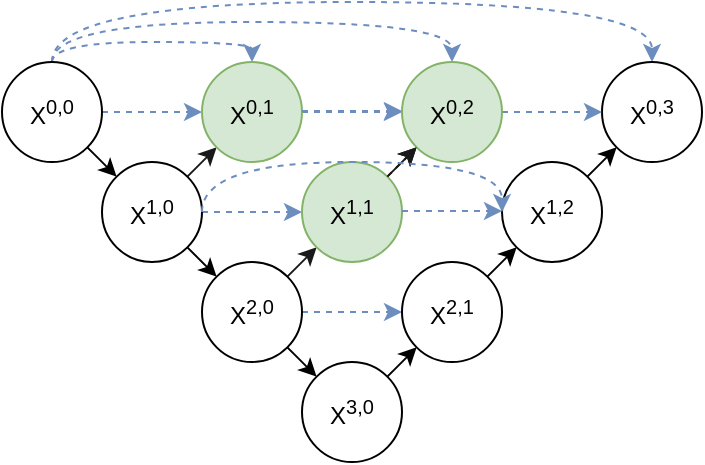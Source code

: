 <mxfile version="12.8.8" type="github">
  <diagram id="A1M14UMs0x3FmAMATQVp" name="第 1 页">
    <mxGraphModel dx="1038" dy="617" grid="1" gridSize="10" guides="1" tooltips="1" connect="1" arrows="1" fold="1" page="1" pageScale="1" pageWidth="827" pageHeight="1169" math="1" shadow="0">
      <root>
        <mxCell id="0" />
        <mxCell id="1" parent="0" />
        <mxCell id="SwjqRacwEZwQFt1Zl2ub-13" style="rounded=0;orthogonalLoop=1;jettySize=auto;html=1;exitX=1;exitY=1;exitDx=0;exitDy=0;entryX=0;entryY=0;entryDx=0;entryDy=0;" parent="1" source="SwjqRacwEZwQFt1Zl2ub-1" target="SwjqRacwEZwQFt1Zl2ub-3" edge="1">
          <mxGeometry relative="1" as="geometry" />
        </mxCell>
        <mxCell id="SwjqRacwEZwQFt1Zl2ub-26" style="edgeStyle=none;rounded=0;orthogonalLoop=1;jettySize=auto;html=1;exitX=1;exitY=0.5;exitDx=0;exitDy=0;entryX=0;entryY=0.5;entryDx=0;entryDy=0;dashed=1;fillColor=#dae8fc;strokeColor=#6c8ebf;" parent="1" source="SwjqRacwEZwQFt1Zl2ub-1" target="SwjqRacwEZwQFt1Zl2ub-19" edge="1">
          <mxGeometry relative="1" as="geometry" />
        </mxCell>
        <mxCell id="1mNwVP0OkeCZfZ_Qu2B7-6" style="edgeStyle=orthogonalEdgeStyle;rounded=0;orthogonalLoop=1;jettySize=auto;html=1;exitX=0.5;exitY=0;exitDx=0;exitDy=0;entryX=0.5;entryY=0;entryDx=0;entryDy=0;strokeColor=#6c8ebf;curved=1;fillColor=#dae8fc;dashed=1;" edge="1" parent="1" source="SwjqRacwEZwQFt1Zl2ub-1" target="SwjqRacwEZwQFt1Zl2ub-19">
          <mxGeometry relative="1" as="geometry">
            <Array as="points">
              <mxPoint x="105" y="90" />
              <mxPoint x="205" y="90" />
            </Array>
          </mxGeometry>
        </mxCell>
        <mxCell id="1mNwVP0OkeCZfZ_Qu2B7-7" style="edgeStyle=orthogonalEdgeStyle;curved=1;rounded=0;orthogonalLoop=1;jettySize=auto;html=1;exitX=0.5;exitY=0;exitDx=0;exitDy=0;entryX=0.5;entryY=0;entryDx=0;entryDy=0;dashed=1;strokeColor=#6c8ebf;fillColor=#dae8fc;" edge="1" parent="1" source="SwjqRacwEZwQFt1Zl2ub-1" target="SwjqRacwEZwQFt1Zl2ub-20">
          <mxGeometry relative="1" as="geometry">
            <Array as="points">
              <mxPoint x="105" y="80" />
              <mxPoint x="305" y="80" />
            </Array>
          </mxGeometry>
        </mxCell>
        <mxCell id="1mNwVP0OkeCZfZ_Qu2B7-8" style="edgeStyle=orthogonalEdgeStyle;curved=1;rounded=0;orthogonalLoop=1;jettySize=auto;html=1;exitX=0.5;exitY=0;exitDx=0;exitDy=0;entryX=0.5;entryY=0;entryDx=0;entryDy=0;dashed=1;strokeColor=#6c8ebf;fillColor=#dae8fc;" edge="1" parent="1" source="SwjqRacwEZwQFt1Zl2ub-1" target="SwjqRacwEZwQFt1Zl2ub-8">
          <mxGeometry relative="1" as="geometry">
            <Array as="points">
              <mxPoint x="105" y="70" />
              <mxPoint x="405" y="70" />
            </Array>
          </mxGeometry>
        </mxCell>
        <mxCell id="SwjqRacwEZwQFt1Zl2ub-1" value="X&lt;sup&gt;0,0&lt;/sup&gt;" style="ellipse;whiteSpace=wrap;html=1;" parent="1" vertex="1">
          <mxGeometry x="80" y="100" width="50" height="50" as="geometry" />
        </mxCell>
        <mxCell id="SwjqRacwEZwQFt1Zl2ub-14" style="edgeStyle=none;rounded=0;orthogonalLoop=1;jettySize=auto;html=1;exitX=1;exitY=1;exitDx=0;exitDy=0;entryX=0;entryY=0;entryDx=0;entryDy=0;" parent="1" source="SwjqRacwEZwQFt1Zl2ub-3" target="SwjqRacwEZwQFt1Zl2ub-4" edge="1">
          <mxGeometry relative="1" as="geometry" />
        </mxCell>
        <mxCell id="SwjqRacwEZwQFt1Zl2ub-23" style="edgeStyle=none;rounded=0;orthogonalLoop=1;jettySize=auto;html=1;exitX=1;exitY=0;exitDx=0;exitDy=0;entryX=0;entryY=1;entryDx=0;entryDy=0;fillColor=#dae8fc;strokeColor=#1A1A1A;" parent="1" source="SwjqRacwEZwQFt1Zl2ub-3" target="SwjqRacwEZwQFt1Zl2ub-19" edge="1">
          <mxGeometry relative="1" as="geometry" />
        </mxCell>
        <mxCell id="1mNwVP0OkeCZfZ_Qu2B7-1" style="edgeStyle=orthogonalEdgeStyle;rounded=0;orthogonalLoop=1;jettySize=auto;html=1;exitX=1;exitY=0.5;exitDx=0;exitDy=0;entryX=0;entryY=0.5;entryDx=0;entryDy=0;dashed=1;fillColor=#dae8fc;strokeColor=#6c8ebf;" edge="1" parent="1" source="SwjqRacwEZwQFt1Zl2ub-3" target="SwjqRacwEZwQFt1Zl2ub-11">
          <mxGeometry relative="1" as="geometry" />
        </mxCell>
        <mxCell id="SwjqRacwEZwQFt1Zl2ub-3" value="X&lt;sup&gt;1,0&lt;/sup&gt;" style="ellipse;whiteSpace=wrap;html=1;" parent="1" vertex="1">
          <mxGeometry x="130" y="150" width="50" height="50" as="geometry" />
        </mxCell>
        <mxCell id="SwjqRacwEZwQFt1Zl2ub-15" style="edgeStyle=none;rounded=0;orthogonalLoop=1;jettySize=auto;html=1;exitX=1;exitY=1;exitDx=0;exitDy=0;entryX=0;entryY=0;entryDx=0;entryDy=0;" parent="1" source="SwjqRacwEZwQFt1Zl2ub-4" target="SwjqRacwEZwQFt1Zl2ub-5" edge="1">
          <mxGeometry relative="1" as="geometry" />
        </mxCell>
        <mxCell id="SwjqRacwEZwQFt1Zl2ub-24" style="edgeStyle=none;rounded=0;orthogonalLoop=1;jettySize=auto;html=1;exitX=1;exitY=0;exitDx=0;exitDy=0;entryX=0;entryY=1;entryDx=0;entryDy=0;fillColor=#dae8fc;strokeColor=#1A1A1A;" parent="1" source="SwjqRacwEZwQFt1Zl2ub-4" target="SwjqRacwEZwQFt1Zl2ub-11" edge="1">
          <mxGeometry relative="1" as="geometry" />
        </mxCell>
        <mxCell id="SwjqRacwEZwQFt1Zl2ub-30" style="edgeStyle=none;rounded=0;orthogonalLoop=1;jettySize=auto;html=1;exitX=1;exitY=0.5;exitDx=0;exitDy=0;entryX=1;entryY=0.5;entryDx=0;entryDy=0;dashed=1;fillColor=#dae8fc;strokeColor=#6c8ebf;" parent="1" source="SwjqRacwEZwQFt1Zl2ub-4" target="SwjqRacwEZwQFt1Zl2ub-6" edge="1">
          <mxGeometry relative="1" as="geometry" />
        </mxCell>
        <mxCell id="SwjqRacwEZwQFt1Zl2ub-4" value="X&lt;sup&gt;2,0&lt;/sup&gt;" style="ellipse;whiteSpace=wrap;html=1;" parent="1" vertex="1">
          <mxGeometry x="180" y="200" width="50" height="50" as="geometry" />
        </mxCell>
        <mxCell id="SwjqRacwEZwQFt1Zl2ub-16" style="edgeStyle=none;rounded=0;orthogonalLoop=1;jettySize=auto;html=1;exitX=1;exitY=0;exitDx=0;exitDy=0;entryX=1;entryY=0;entryDx=0;entryDy=0;" parent="1" source="SwjqRacwEZwQFt1Zl2ub-5" target="SwjqRacwEZwQFt1Zl2ub-6" edge="1">
          <mxGeometry relative="1" as="geometry" />
        </mxCell>
        <mxCell id="SwjqRacwEZwQFt1Zl2ub-5" value="X&lt;sup&gt;3,0&lt;/sup&gt;" style="ellipse;whiteSpace=wrap;html=1;" parent="1" vertex="1">
          <mxGeometry x="230" y="250" width="50" height="50" as="geometry" />
        </mxCell>
        <mxCell id="SwjqRacwEZwQFt1Zl2ub-17" style="edgeStyle=none;rounded=0;orthogonalLoop=1;jettySize=auto;html=1;exitX=0;exitY=1;exitDx=0;exitDy=0;entryX=0;entryY=1;entryDx=0;entryDy=0;" parent="1" source="SwjqRacwEZwQFt1Zl2ub-6" target="SwjqRacwEZwQFt1Zl2ub-7" edge="1">
          <mxGeometry relative="1" as="geometry" />
        </mxCell>
        <mxCell id="SwjqRacwEZwQFt1Zl2ub-6" value="X&lt;sup&gt;2,1&lt;/sup&gt;" style="ellipse;whiteSpace=wrap;html=1;direction=west;" parent="1" vertex="1">
          <mxGeometry x="280" y="200" width="50" height="50" as="geometry" />
        </mxCell>
        <mxCell id="SwjqRacwEZwQFt1Zl2ub-18" style="edgeStyle=none;rounded=0;orthogonalLoop=1;jettySize=auto;html=1;exitX=1;exitY=0;exitDx=0;exitDy=0;entryX=0;entryY=1;entryDx=0;entryDy=0;" parent="1" source="SwjqRacwEZwQFt1Zl2ub-7" target="SwjqRacwEZwQFt1Zl2ub-8" edge="1">
          <mxGeometry relative="1" as="geometry" />
        </mxCell>
        <mxCell id="SwjqRacwEZwQFt1Zl2ub-7" value="X&lt;sup&gt;1,2&lt;/sup&gt;" style="ellipse;whiteSpace=wrap;html=1;" parent="1" vertex="1">
          <mxGeometry x="330" y="150" width="50" height="50" as="geometry" />
        </mxCell>
        <mxCell id="SwjqRacwEZwQFt1Zl2ub-8" value="X&lt;sup&gt;0,3&lt;/sup&gt;" style="ellipse;whiteSpace=wrap;html=1;" parent="1" vertex="1">
          <mxGeometry x="380" y="100" width="50" height="50" as="geometry" />
        </mxCell>
        <mxCell id="SwjqRacwEZwQFt1Zl2ub-25" style="edgeStyle=none;rounded=0;orthogonalLoop=1;jettySize=auto;html=1;exitX=1;exitY=0;exitDx=0;exitDy=0;entryX=0;entryY=1;entryDx=0;entryDy=0;dashed=1;" parent="1" source="SwjqRacwEZwQFt1Zl2ub-11" target="SwjqRacwEZwQFt1Zl2ub-20" edge="1">
          <mxGeometry relative="1" as="geometry" />
        </mxCell>
        <mxCell id="SwjqRacwEZwQFt1Zl2ub-11" value="X&lt;sup&gt;1,1&lt;/sup&gt;" style="ellipse;whiteSpace=wrap;html=1;fillColor=#d5e8d4;strokeColor=#82b366;" parent="1" vertex="1">
          <mxGeometry x="230" y="150" width="50" height="50" as="geometry" />
        </mxCell>
        <mxCell id="SwjqRacwEZwQFt1Zl2ub-27" style="edgeStyle=none;rounded=0;orthogonalLoop=1;jettySize=auto;html=1;exitX=1;exitY=0.5;exitDx=0;exitDy=0;entryX=0;entryY=0.5;entryDx=0;entryDy=0;dashed=1;fillColor=#dae8fc;strokeColor=#6c8ebf;" parent="1" source="SwjqRacwEZwQFt1Zl2ub-19" target="SwjqRacwEZwQFt1Zl2ub-20" edge="1">
          <mxGeometry relative="1" as="geometry" />
        </mxCell>
        <mxCell id="SwjqRacwEZwQFt1Zl2ub-19" value="X&lt;sup&gt;0,1&lt;/sup&gt;" style="ellipse;whiteSpace=wrap;html=1;fillColor=#d5e8d4;strokeColor=#82b366;" parent="1" vertex="1">
          <mxGeometry x="180" y="100" width="50" height="50" as="geometry" />
        </mxCell>
        <mxCell id="SwjqRacwEZwQFt1Zl2ub-28" style="edgeStyle=none;rounded=0;orthogonalLoop=1;jettySize=auto;html=1;exitX=1;exitY=0.5;exitDx=0;exitDy=0;entryX=0;entryY=0.5;entryDx=0;entryDy=0;dashed=1;fillColor=#dae8fc;strokeColor=#6c8ebf;" parent="1" source="SwjqRacwEZwQFt1Zl2ub-20" target="SwjqRacwEZwQFt1Zl2ub-8" edge="1">
          <mxGeometry relative="1" as="geometry" />
        </mxCell>
        <mxCell id="SwjqRacwEZwQFt1Zl2ub-20" value="X&lt;sup&gt;0,2&lt;/sup&gt;" style="ellipse;whiteSpace=wrap;html=1;fillColor=#d5e8d4;strokeColor=#82b366;" parent="1" vertex="1">
          <mxGeometry x="280" y="100" width="50" height="50" as="geometry" />
        </mxCell>
        <mxCell id="1mNwVP0OkeCZfZ_Qu2B7-2" style="edgeStyle=none;rounded=0;orthogonalLoop=1;jettySize=auto;html=1;exitX=1;exitY=0.5;exitDx=0;exitDy=0;entryX=0;entryY=0.5;entryDx=0;entryDy=0;dashed=1;fillColor=#dae8fc;strokeColor=#6c8ebf;" edge="1" parent="1">
          <mxGeometry relative="1" as="geometry">
            <mxPoint x="280" y="174.5" as="sourcePoint" />
            <mxPoint x="330" y="174.5" as="targetPoint" />
          </mxGeometry>
        </mxCell>
        <mxCell id="1mNwVP0OkeCZfZ_Qu2B7-4" style="edgeStyle=none;rounded=0;orthogonalLoop=1;jettySize=auto;html=1;exitX=1;exitY=0.5;exitDx=0;exitDy=0;entryX=0;entryY=0.5;entryDx=0;entryDy=0;dashed=1;fillColor=#dae8fc;strokeColor=#6c8ebf;" edge="1" parent="1">
          <mxGeometry relative="1" as="geometry">
            <mxPoint x="230" y="124.5" as="sourcePoint" />
            <mxPoint x="280" y="124.5" as="targetPoint" />
          </mxGeometry>
        </mxCell>
        <mxCell id="1mNwVP0OkeCZfZ_Qu2B7-5" style="edgeStyle=none;rounded=0;orthogonalLoop=1;jettySize=auto;html=1;exitX=1;exitY=0;exitDx=0;exitDy=0;entryX=0;entryY=1;entryDx=0;entryDy=0;fillColor=#dae8fc;strokeColor=#1A1A1A;" edge="1" parent="1">
          <mxGeometry relative="1" as="geometry">
            <mxPoint x="272.678" y="157.322" as="sourcePoint" />
            <mxPoint x="287.322" y="142.678" as="targetPoint" />
          </mxGeometry>
        </mxCell>
        <mxCell id="1mNwVP0OkeCZfZ_Qu2B7-13" style="edgeStyle=orthogonalEdgeStyle;curved=1;rounded=0;orthogonalLoop=1;jettySize=auto;html=1;exitX=1;exitY=0.5;exitDx=0;exitDy=0;entryX=0;entryY=0.5;entryDx=0;entryDy=0;dashed=1;strokeColor=#6c8ebf;fillColor=#dae8fc;" edge="1" parent="1" source="SwjqRacwEZwQFt1Zl2ub-3" target="SwjqRacwEZwQFt1Zl2ub-7">
          <mxGeometry relative="1" as="geometry">
            <Array as="points">
              <mxPoint x="180" y="150" />
              <mxPoint x="330" y="150" />
            </Array>
          </mxGeometry>
        </mxCell>
      </root>
    </mxGraphModel>
  </diagram>
</mxfile>
